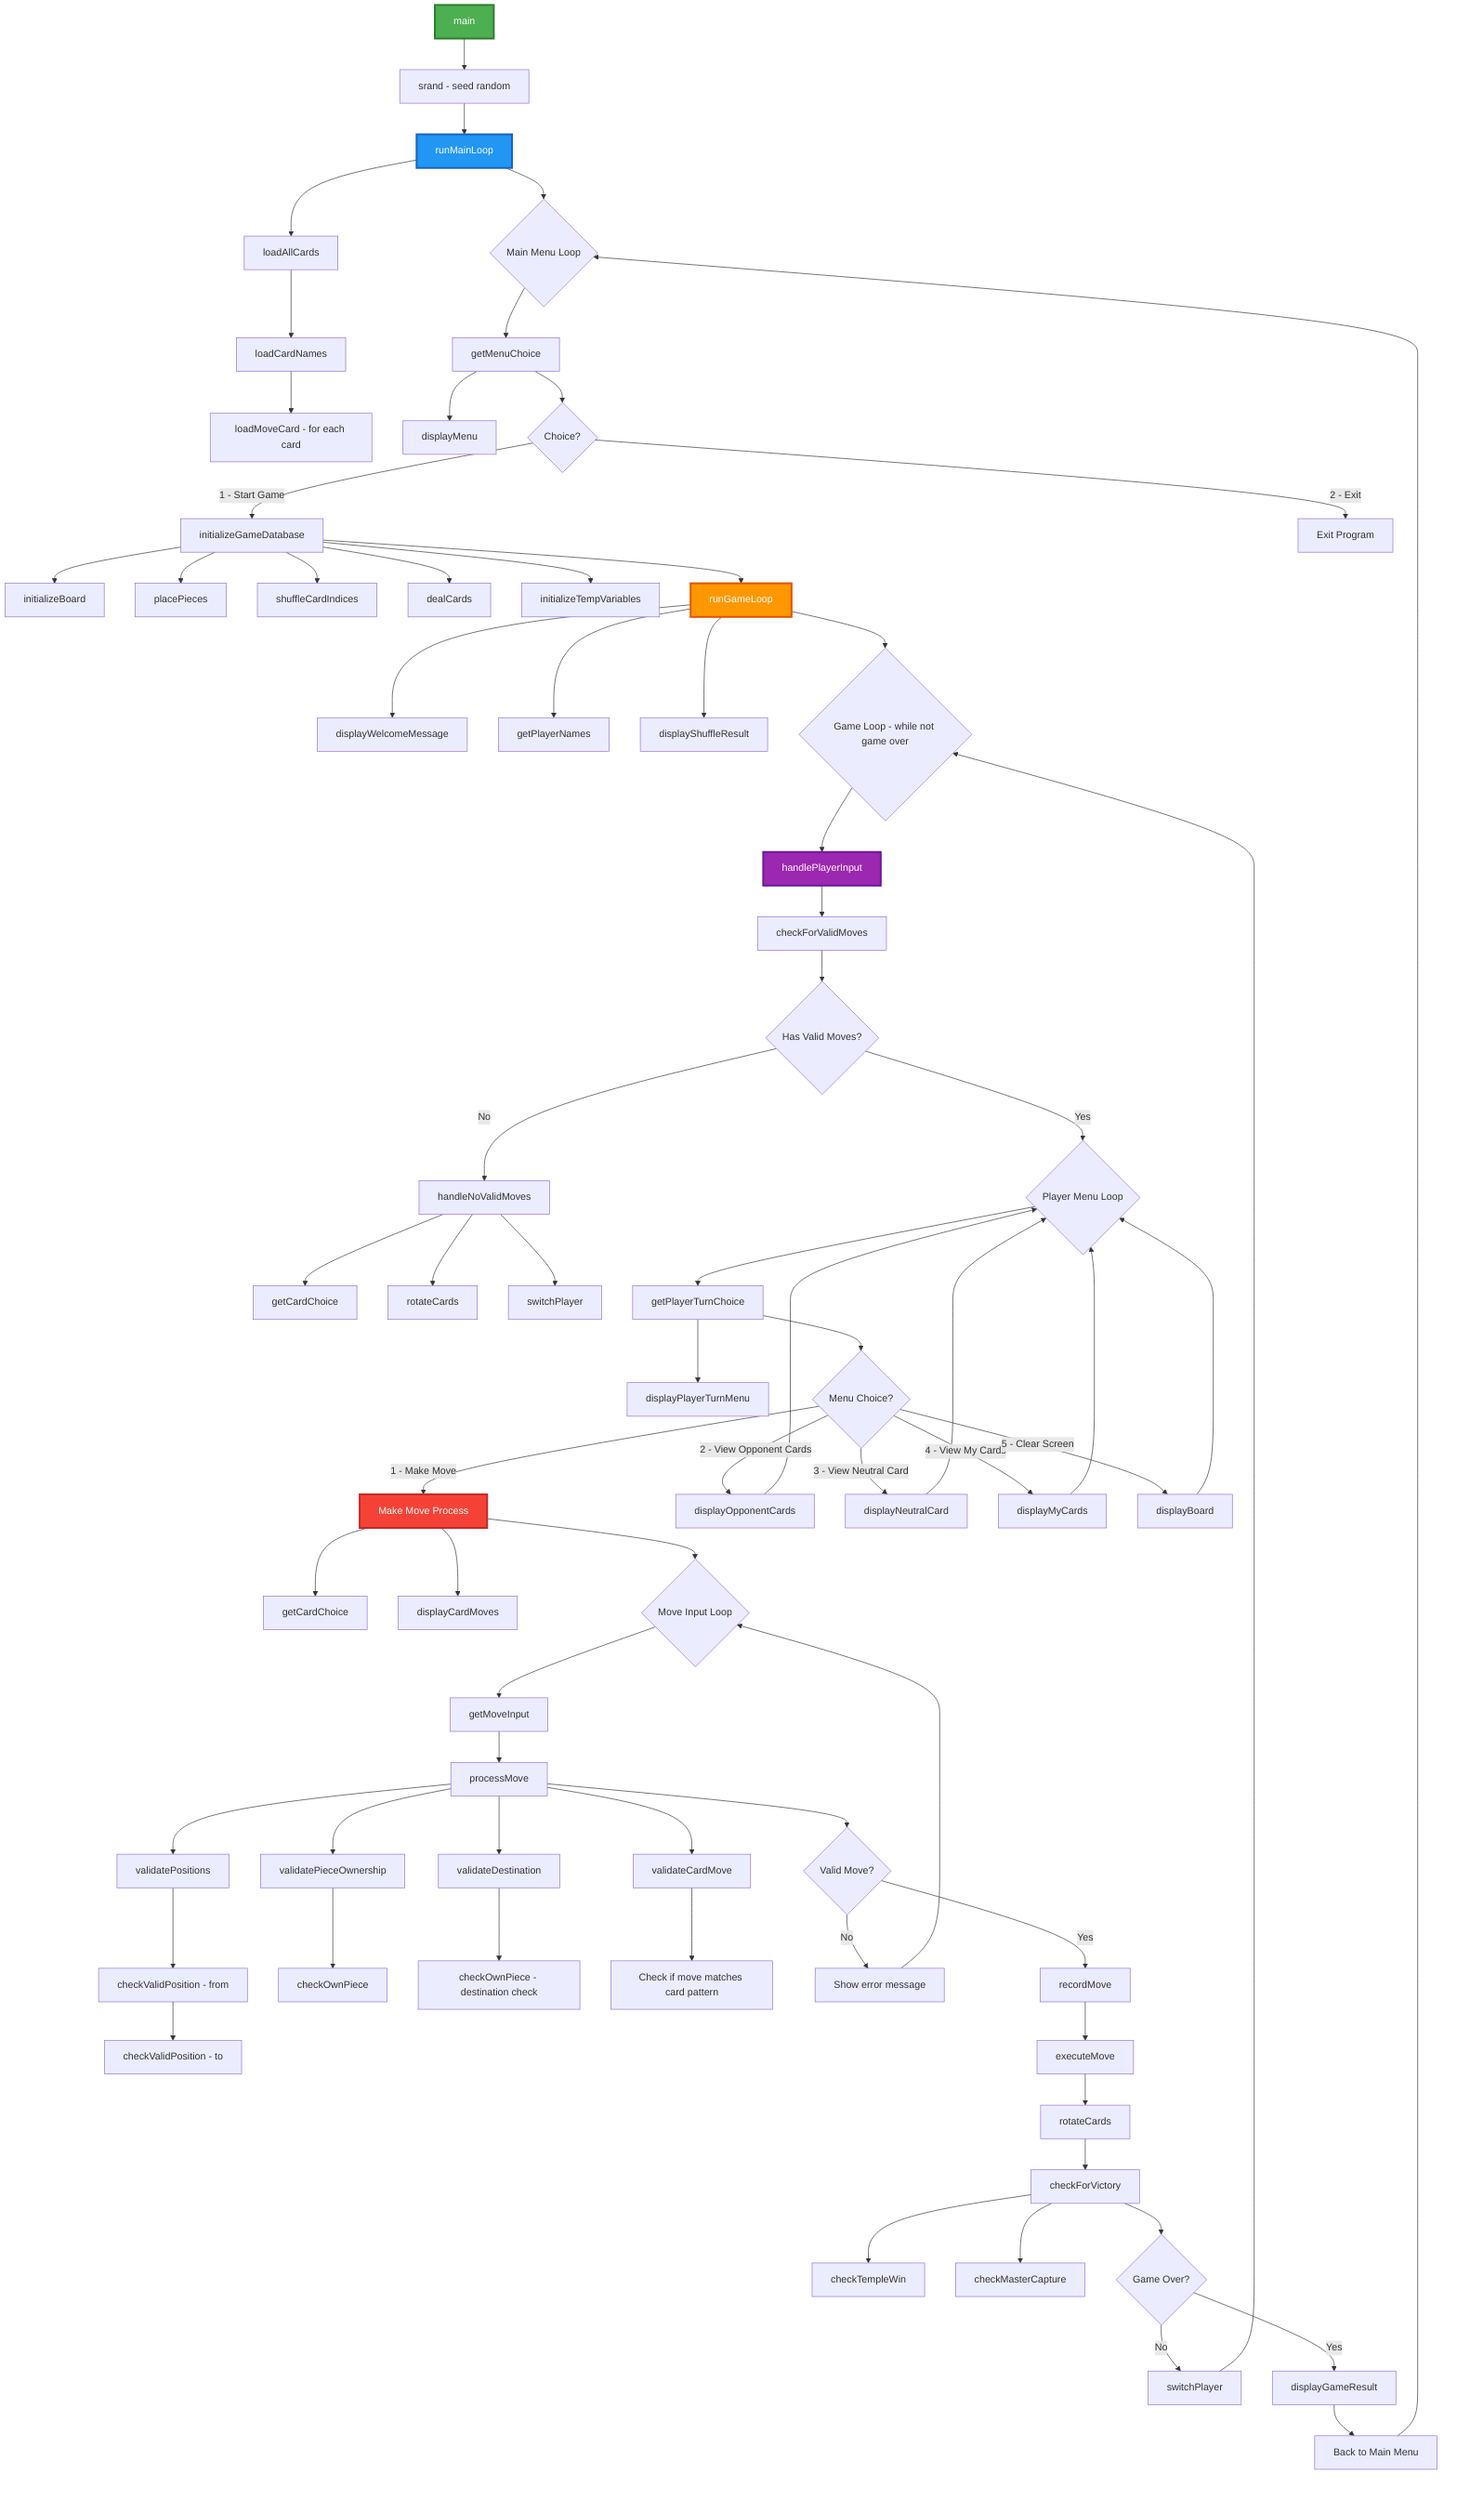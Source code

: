 flowchart TD
    A[main] --> B[srand - seed random]
    B --> C[runMainLoop]
    
    C --> D[loadAllCards]
    D --> D1[loadCardNames]
    D1 --> D2[loadMoveCard - for each card]
    
    C --> E{Main Menu Loop}
    E --> F[getMenuChoice]
    F --> G[displayMenu]
    F --> H{Choice?}
    
    H -->|1 - Start Game| I[initializeGameDatabase]
    H -->|2 - Exit| J[Exit Program]
    
    I --> I1[initializeBoard]
    I --> I2[placePieces]
    I --> I3[shuffleCardIndices]
    I --> I4[dealCards]
    I --> I5[initializeTempVariables]
    
    I --> K[runGameLoop]
    
    K --> K1[displayWelcomeMessage]
    K --> K2[getPlayerNames]
    K --> K3[displayShuffleResult]
    
    K --> L{Game Loop - while not game over}
    
    L --> M[handlePlayerInput]
    
    M --> M1[checkForValidMoves]
    M1 --> M2{Has Valid Moves?}
    
    M2 -->|No| N[handleNoValidMoves]
    N --> N1[getCardChoice]
    N --> N2[rotateCards]
    N --> N3[switchPlayer]
    
    M2 -->|Yes| O{Player Menu Loop}
    
    O --> P[getPlayerTurnChoice]
    P --> P1[displayPlayerTurnMenu]
    P --> Q{Menu Choice?}
    
    Q -->|1 - Make Move| R[Make Move Process]
    Q -->|2 - View Opponent Cards| S[displayOpponentCards]
    Q -->|3 - View Neutral Card| T[displayNeutralCard]
    Q -->|4 - View My Cards| U[displayMyCards]
    Q -->|5 - Clear Screen| V[displayBoard]
    
    S --> O
    T --> O
    U --> O
    V --> O
    
    R --> R1[getCardChoice]
    R --> R2[displayCardMoves]
    R --> R3{Move Input Loop}
    
    R3 --> R4[getMoveInput]
    R4 --> R5[processMove]
    
    R5 --> R6[validatePositions]
    R6 --> R6a[checkValidPosition - from]
    R6a --> R6b[checkValidPosition - to]
    
    R5 --> R7[validatePieceOwnership]
    R7 --> R7a[checkOwnPiece]
    
    R5 --> R8[validateDestination]
    R8 --> R8a[checkOwnPiece - destination check]
    
    R5 --> R9[validateCardMove]
    R9 --> R9a[Check if move matches card pattern]
    
    R5 --> R10{Valid Move?}
    
    R10 -->|No| R11[Show error message]
    R11 --> R3
    
    R10 -->|Yes| R12[recordMove]
    R12 --> R13[executeMove]
    R13 --> R14[rotateCards]
    R14 --> R15[checkForVictory]
    
    R15 --> R16[checkTempleWin]
    R15 --> R17[checkMasterCapture]
    
    R15 --> R18{Game Over?}
    
    R18 -->|No| R19[switchPlayer]
    R19 --> L
    
    R18 -->|Yes| W[displayGameResult]
    W --> X[Back to Main Menu]
    X --> E
    
    style A fill:#4CAF50,stroke:#2E7D32,stroke-width:3px,color:#fff
    style C fill:#2196F3,stroke:#1565C0,stroke-width:3px,color:#fff
    style K fill:#FF9800,stroke:#E65100,stroke-width:3px,color:#fff
    style M fill:#9C27B0,stroke:#6A1B9A,stroke-width:3px,color:#fff
    style R fill:#F44336,stroke:#C62828,stroke-width:3px,color:#fff